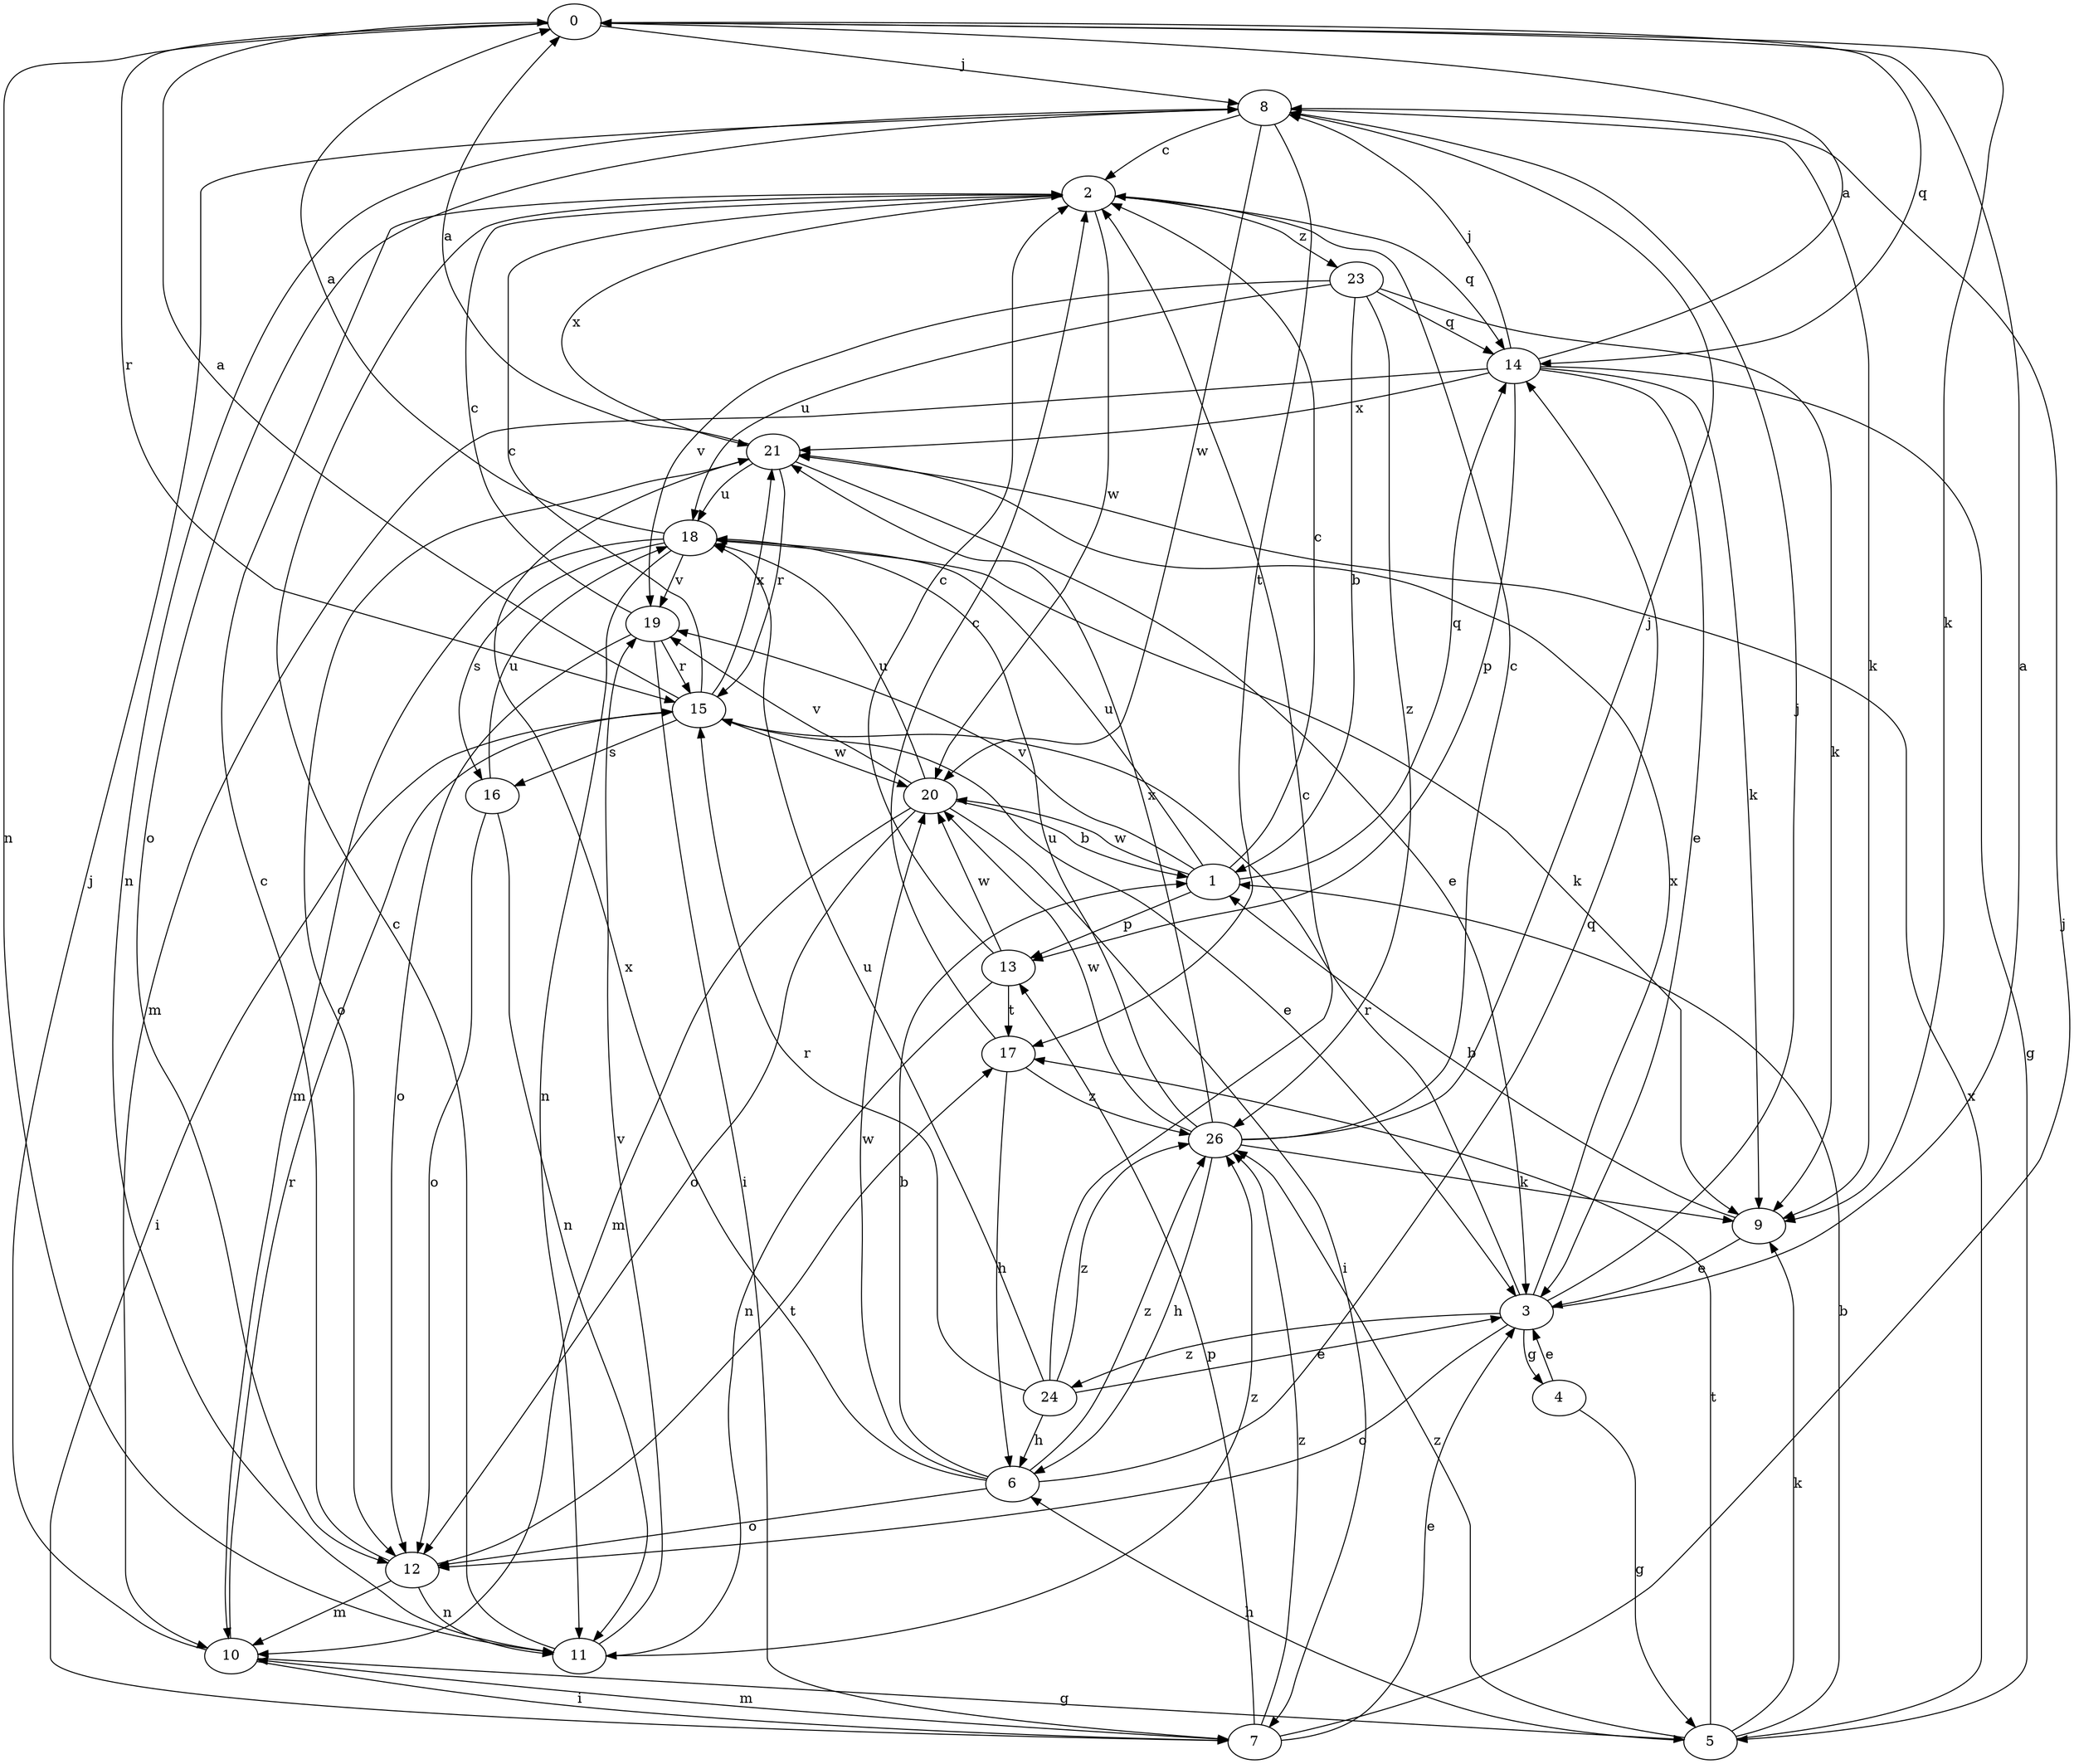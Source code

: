 strict digraph  {
0;
1;
2;
3;
4;
5;
6;
7;
8;
9;
10;
11;
12;
13;
14;
15;
16;
17;
18;
19;
20;
21;
23;
24;
26;
0 -> 8  [label=j];
0 -> 9  [label=k];
0 -> 11  [label=n];
0 -> 14  [label=q];
0 -> 15  [label=r];
1 -> 2  [label=c];
1 -> 13  [label=p];
1 -> 14  [label=q];
1 -> 18  [label=u];
1 -> 19  [label=v];
1 -> 20  [label=w];
2 -> 14  [label=q];
2 -> 20  [label=w];
2 -> 21  [label=x];
2 -> 23  [label=z];
3 -> 0  [label=a];
3 -> 4  [label=g];
3 -> 8  [label=j];
3 -> 12  [label=o];
3 -> 15  [label=r];
3 -> 21  [label=x];
3 -> 24  [label=z];
4 -> 3  [label=e];
4 -> 5  [label=g];
5 -> 1  [label=b];
5 -> 6  [label=h];
5 -> 9  [label=k];
5 -> 17  [label=t];
5 -> 21  [label=x];
5 -> 26  [label=z];
6 -> 1  [label=b];
6 -> 12  [label=o];
6 -> 14  [label=q];
6 -> 20  [label=w];
6 -> 21  [label=x];
6 -> 26  [label=z];
7 -> 3  [label=e];
7 -> 8  [label=j];
7 -> 10  [label=m];
7 -> 13  [label=p];
7 -> 26  [label=z];
8 -> 2  [label=c];
8 -> 9  [label=k];
8 -> 11  [label=n];
8 -> 12  [label=o];
8 -> 17  [label=t];
8 -> 20  [label=w];
9 -> 1  [label=b];
9 -> 3  [label=e];
10 -> 5  [label=g];
10 -> 7  [label=i];
10 -> 8  [label=j];
10 -> 15  [label=r];
11 -> 2  [label=c];
11 -> 19  [label=v];
11 -> 26  [label=z];
12 -> 2  [label=c];
12 -> 10  [label=m];
12 -> 11  [label=n];
12 -> 17  [label=t];
13 -> 2  [label=c];
13 -> 11  [label=n];
13 -> 17  [label=t];
13 -> 20  [label=w];
14 -> 0  [label=a];
14 -> 3  [label=e];
14 -> 5  [label=g];
14 -> 8  [label=j];
14 -> 9  [label=k];
14 -> 10  [label=m];
14 -> 13  [label=p];
14 -> 21  [label=x];
15 -> 0  [label=a];
15 -> 2  [label=c];
15 -> 3  [label=e];
15 -> 7  [label=i];
15 -> 16  [label=s];
15 -> 20  [label=w];
15 -> 21  [label=x];
16 -> 11  [label=n];
16 -> 12  [label=o];
16 -> 18  [label=u];
17 -> 2  [label=c];
17 -> 6  [label=h];
17 -> 26  [label=z];
18 -> 0  [label=a];
18 -> 9  [label=k];
18 -> 10  [label=m];
18 -> 11  [label=n];
18 -> 16  [label=s];
18 -> 19  [label=v];
19 -> 2  [label=c];
19 -> 7  [label=i];
19 -> 12  [label=o];
19 -> 15  [label=r];
20 -> 1  [label=b];
20 -> 7  [label=i];
20 -> 10  [label=m];
20 -> 12  [label=o];
20 -> 18  [label=u];
20 -> 19  [label=v];
21 -> 0  [label=a];
21 -> 3  [label=e];
21 -> 12  [label=o];
21 -> 15  [label=r];
21 -> 18  [label=u];
23 -> 1  [label=b];
23 -> 9  [label=k];
23 -> 14  [label=q];
23 -> 18  [label=u];
23 -> 19  [label=v];
23 -> 26  [label=z];
24 -> 2  [label=c];
24 -> 3  [label=e];
24 -> 6  [label=h];
24 -> 15  [label=r];
24 -> 18  [label=u];
24 -> 26  [label=z];
26 -> 2  [label=c];
26 -> 6  [label=h];
26 -> 8  [label=j];
26 -> 9  [label=k];
26 -> 18  [label=u];
26 -> 20  [label=w];
26 -> 21  [label=x];
}
